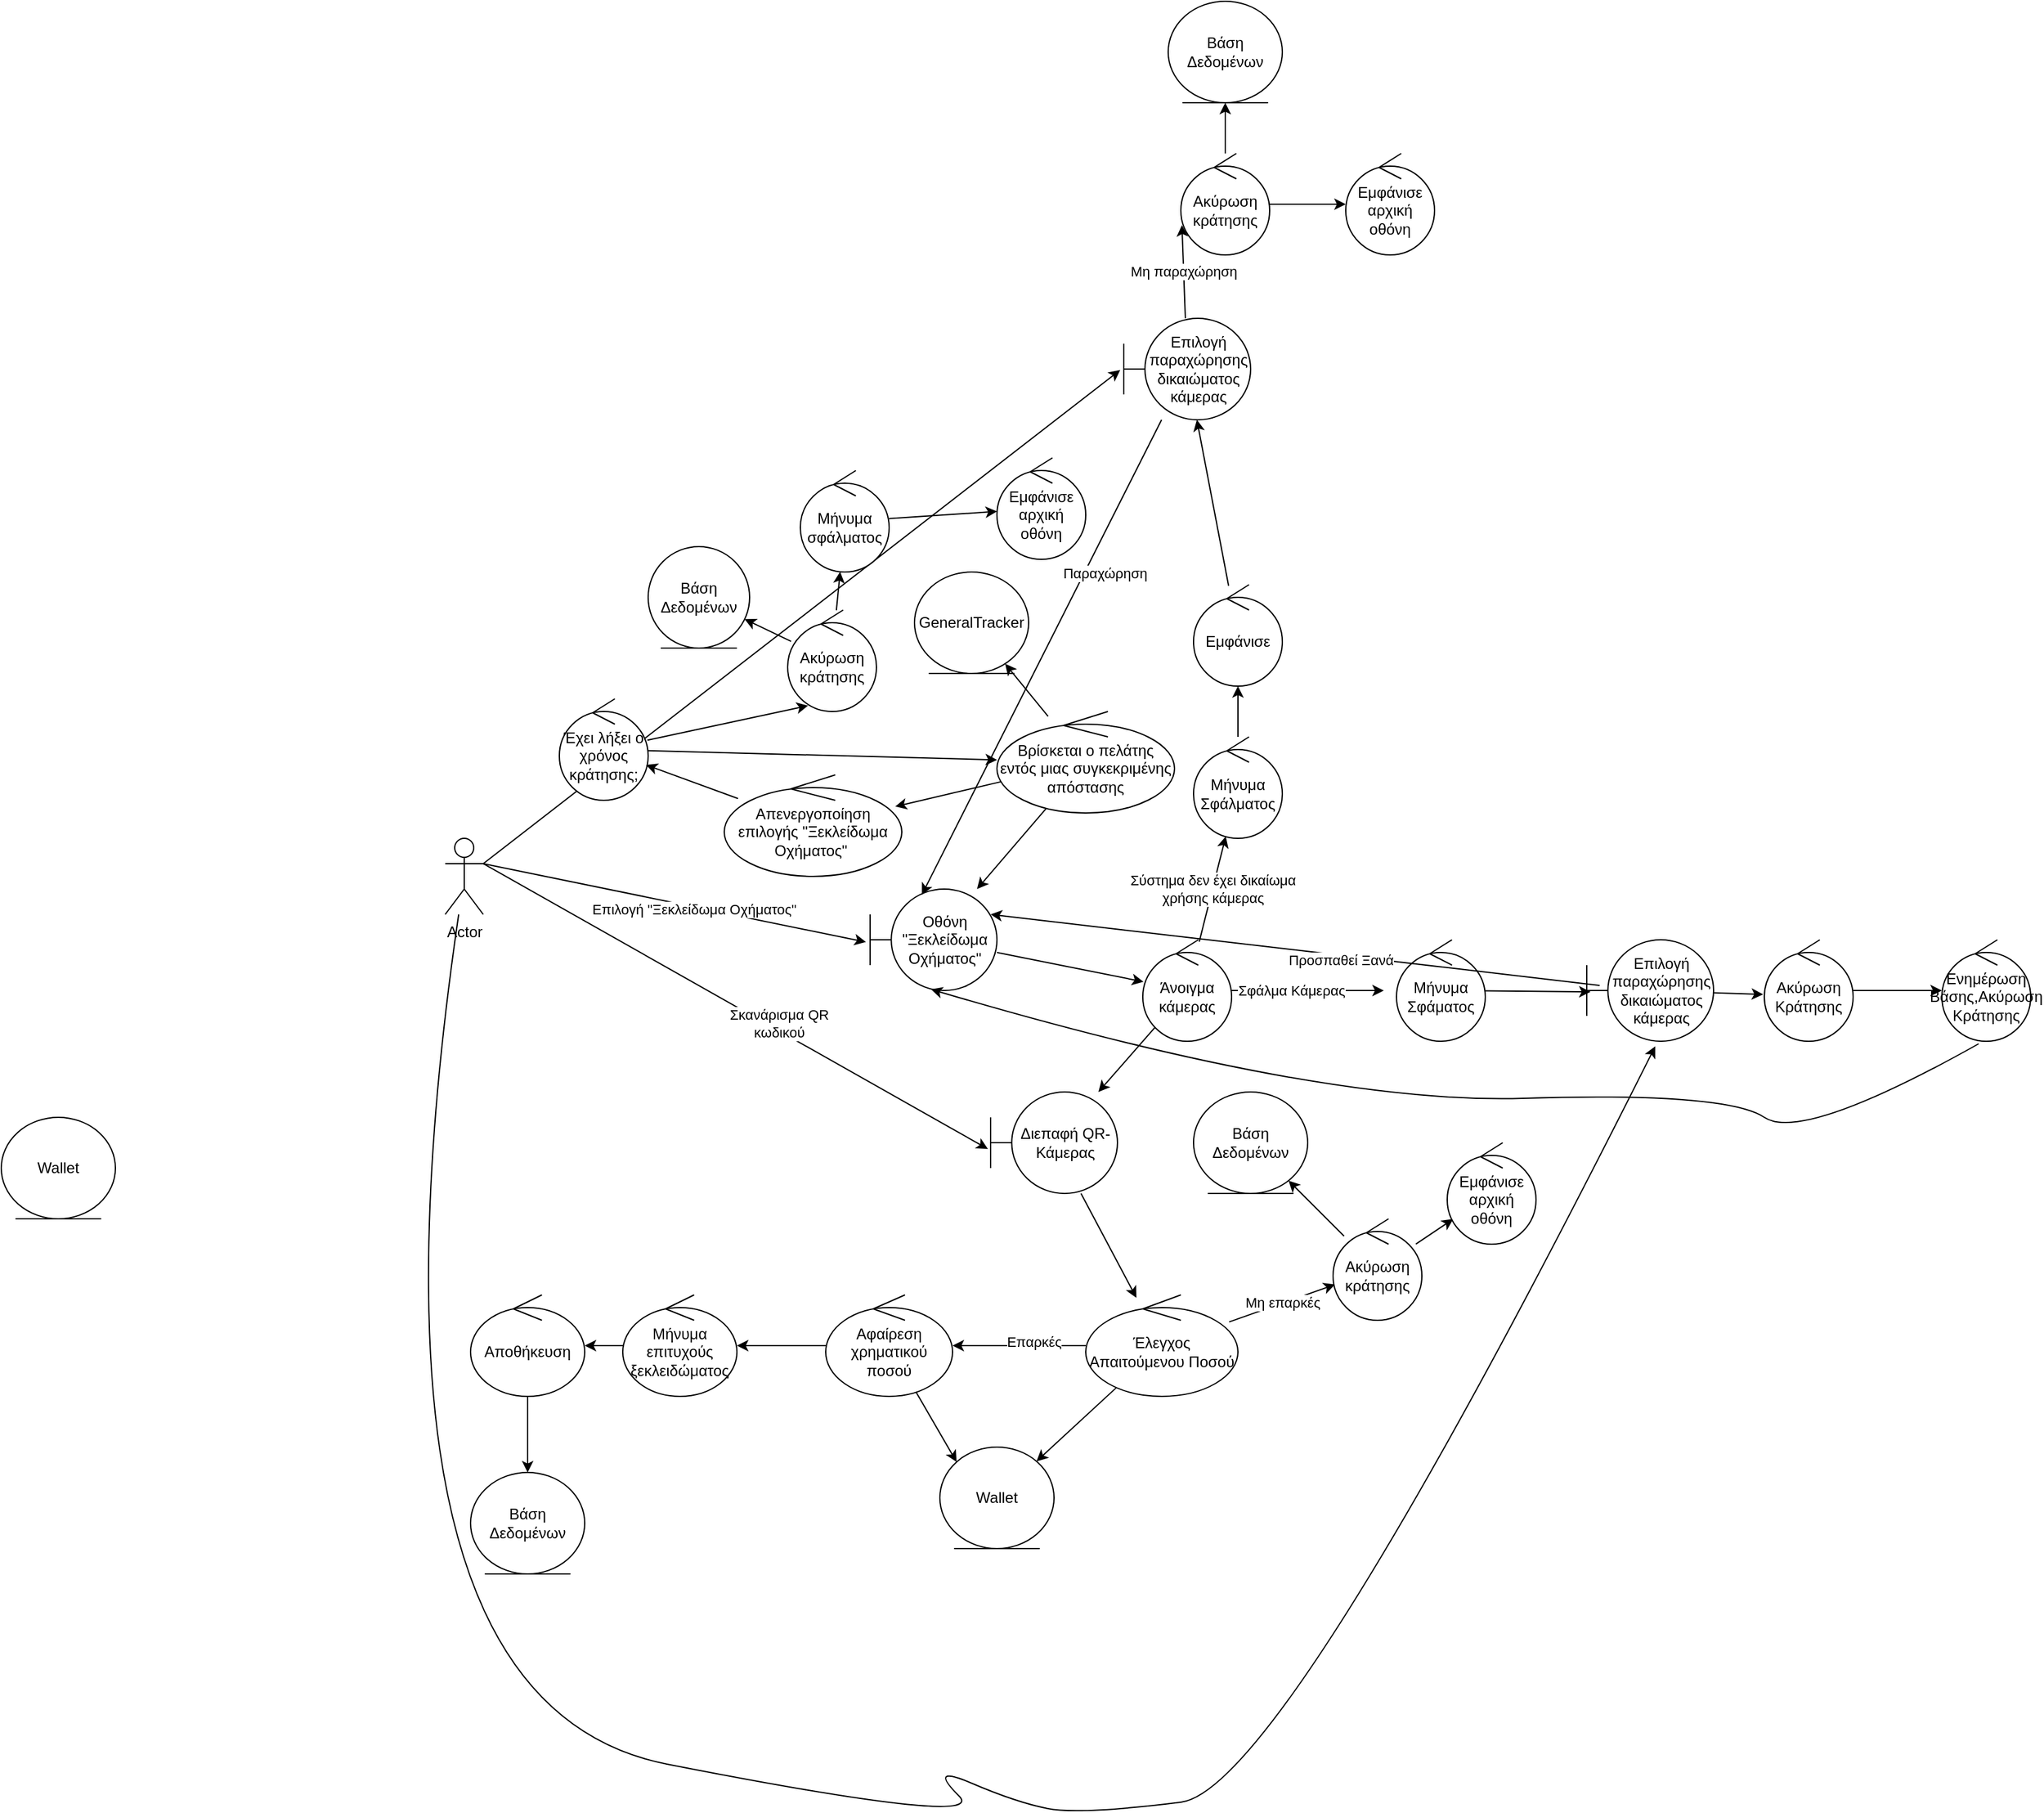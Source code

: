 <mxfile>
    <diagram id="kkWpz3CDeRfXQrRLxnoT" name="Page-1">
        <mxGraphModel dx="2839" dy="2731" grid="1" gridSize="10" guides="1" tooltips="1" connect="1" arrows="1" fold="1" page="1" pageScale="1" pageWidth="850" pageHeight="1100" math="0" shadow="0">
            <root>
                <mxCell id="0"/>
                <mxCell id="1" parent="0"/>
                <mxCell id="22" style="edgeStyle=none;html=1;exitX=1;exitY=0.333;exitDx=0;exitDy=0;exitPerimeter=0;entryX=-0.033;entryY=0.522;entryDx=0;entryDy=0;entryPerimeter=0;" edge="1" parent="1" source="2" target="20">
                    <mxGeometry relative="1" as="geometry"/>
                </mxCell>
                <mxCell id="23" value="Επιλογή &quot;Ξεκλείδωμα Οχήματος&quot;" style="edgeLabel;html=1;align=center;verticalAlign=middle;resizable=0;points=[];" vertex="1" connectable="0" parent="22">
                    <mxGeometry x="0.099" y="-1" relative="1" as="geometry">
                        <mxPoint y="1" as="offset"/>
                    </mxGeometry>
                </mxCell>
                <mxCell id="33" style="edgeStyle=none;html=1;exitX=1;exitY=0.333;exitDx=0;exitDy=0;exitPerimeter=0;entryX=-0.021;entryY=0.562;entryDx=0;entryDy=0;entryPerimeter=0;" edge="1" parent="1" source="2" target="32">
                    <mxGeometry relative="1" as="geometry"/>
                </mxCell>
                <mxCell id="34" value="Σκανάρισμα QR&lt;br&gt;κωδικού" style="edgeLabel;html=1;align=center;verticalAlign=middle;resizable=0;points=[];" vertex="1" connectable="0" parent="33">
                    <mxGeometry x="0.16" y="5" relative="1" as="geometry">
                        <mxPoint as="offset"/>
                    </mxGeometry>
                </mxCell>
                <mxCell id="77" style="edgeStyle=none;html=1;exitX=1;exitY=0.333;exitDx=0;exitDy=0;exitPerimeter=0;entryX=-0.028;entryY=0.509;entryDx=0;entryDy=0;entryPerimeter=0;" edge="1" parent="1" source="2" target="71">
                    <mxGeometry relative="1" as="geometry"/>
                </mxCell>
                <mxCell id="2" value="Actor" style="shape=umlActor;verticalLabelPosition=bottom;verticalAlign=top;html=1;" parent="1" vertex="1">
                    <mxGeometry x="90" y="520" width="30" height="60" as="geometry"/>
                </mxCell>
                <mxCell id="15" style="edgeStyle=none;html=1;" edge="1" parent="1" source="3" target="14">
                    <mxGeometry relative="1" as="geometry"/>
                </mxCell>
                <mxCell id="55" style="edgeStyle=none;html=1;entryX=0.23;entryY=0.942;entryDx=0;entryDy=0;entryPerimeter=0;" edge="1" parent="1" source="3" target="52">
                    <mxGeometry relative="1" as="geometry"/>
                </mxCell>
                <mxCell id="3" value="Έχει λήξει ο χρόνος κράτησης;" style="ellipse;shape=umlControl;whiteSpace=wrap;html=1;" vertex="1" parent="1">
                    <mxGeometry x="180" y="410" width="70" height="80" as="geometry"/>
                </mxCell>
                <mxCell id="19" value="" style="edgeStyle=none;html=1;" edge="1" parent="1" source="14" target="18">
                    <mxGeometry relative="1" as="geometry"/>
                </mxCell>
                <mxCell id="21" value="" style="edgeStyle=none;html=1;" edge="1" parent="1" source="14" target="20">
                    <mxGeometry relative="1" as="geometry"/>
                </mxCell>
                <mxCell id="63" value="" style="edgeStyle=none;html=1;" edge="1" parent="1" source="14" target="62">
                    <mxGeometry relative="1" as="geometry"/>
                </mxCell>
                <mxCell id="14" value="Βρίσκεται ο πελάτης εντός μιας συγκεκριμένης απόστασης" style="ellipse;shape=umlControl;whiteSpace=wrap;html=1;" vertex="1" parent="1">
                    <mxGeometry x="525" y="420" width="140" height="80" as="geometry"/>
                </mxCell>
                <mxCell id="18" value="GeneralTracker" style="ellipse;shape=umlEntity;whiteSpace=wrap;html=1;" vertex="1" parent="1">
                    <mxGeometry x="460" y="310" width="90" height="80" as="geometry"/>
                </mxCell>
                <mxCell id="25" value="" style="edgeStyle=none;html=1;" edge="1" parent="1" source="20" target="24">
                    <mxGeometry relative="1" as="geometry"/>
                </mxCell>
                <mxCell id="20" value="Οθόνη &quot;Ξεκλείδωμα Οχήματος&quot;" style="shape=umlBoundary;whiteSpace=wrap;html=1;" vertex="1" parent="1">
                    <mxGeometry x="425" y="560" width="100" height="80" as="geometry"/>
                </mxCell>
                <mxCell id="30" style="edgeStyle=none;html=1;" edge="1" parent="1" source="24" target="32">
                    <mxGeometry relative="1" as="geometry">
                        <mxPoint x="675" y="790" as="targetPoint"/>
                    </mxGeometry>
                </mxCell>
                <mxCell id="66" value="Σύστημα δεν έχει δικαίωμα&lt;br&gt;χρήσης κάμερας" style="edgeStyle=none;html=1;" edge="1" parent="1" source="24" target="65">
                    <mxGeometry relative="1" as="geometry"/>
                </mxCell>
                <mxCell id="67" style="edgeStyle=none;html=1;" edge="1" parent="1" source="24">
                    <mxGeometry relative="1" as="geometry">
                        <mxPoint x="830" y="640" as="targetPoint"/>
                    </mxGeometry>
                </mxCell>
                <mxCell id="70" value="Σφάλμα Κάμερας" style="edgeLabel;html=1;align=center;verticalAlign=middle;resizable=0;points=[];" connectable="0" vertex="1" parent="67">
                    <mxGeometry x="-0.3" y="-1" relative="1" as="geometry">
                        <mxPoint x="5" y="-1" as="offset"/>
                    </mxGeometry>
                </mxCell>
                <mxCell id="24" value="Άνοιγμα κάμερας" style="ellipse;shape=umlControl;whiteSpace=wrap;html=1;" vertex="1" parent="1">
                    <mxGeometry x="640" y="600" width="70" height="80" as="geometry"/>
                </mxCell>
                <mxCell id="36" value="" style="edgeStyle=none;html=1;" edge="1" parent="1" source="32" target="35">
                    <mxGeometry relative="1" as="geometry"/>
                </mxCell>
                <mxCell id="32" value="Διεπαφή QR-Κάμερας" style="shape=umlBoundary;whiteSpace=wrap;html=1;" vertex="1" parent="1">
                    <mxGeometry x="520" y="720" width="100" height="80" as="geometry"/>
                </mxCell>
                <mxCell id="38" value="" style="edgeStyle=none;html=1;" edge="1" parent="1" source="35" target="37">
                    <mxGeometry relative="1" as="geometry"/>
                </mxCell>
                <mxCell id="106" value="Επαρκές" style="edgeLabel;html=1;align=center;verticalAlign=middle;resizable=0;points=[];" vertex="1" connectable="0" parent="38">
                    <mxGeometry x="-0.217" y="-3" relative="1" as="geometry">
                        <mxPoint as="offset"/>
                    </mxGeometry>
                </mxCell>
                <mxCell id="41" style="edgeStyle=none;html=1;" edge="1" parent="1" source="35" target="40">
                    <mxGeometry relative="1" as="geometry"/>
                </mxCell>
                <mxCell id="110" value="Μη επαρκές" style="edgeStyle=none;html=1;" edge="1" parent="1" source="35" target="109">
                    <mxGeometry relative="1" as="geometry"/>
                </mxCell>
                <mxCell id="35" value="Έλεγχος Απαιτούμενου Ποσού" style="ellipse;shape=umlControl;whiteSpace=wrap;html=1;" vertex="1" parent="1">
                    <mxGeometry x="595" y="880" width="120" height="80" as="geometry"/>
                </mxCell>
                <mxCell id="42" style="edgeStyle=none;html=1;entryX=0;entryY=0;entryDx=0;entryDy=0;" edge="1" parent="1" source="37" target="40">
                    <mxGeometry relative="1" as="geometry"/>
                </mxCell>
                <mxCell id="46" value="" style="edgeStyle=none;html=1;" edge="1" parent="1" source="37" target="45">
                    <mxGeometry relative="1" as="geometry"/>
                </mxCell>
                <mxCell id="37" value="Αφαίρεση χρηματικού ποσού" style="ellipse;shape=umlControl;whiteSpace=wrap;html=1;" vertex="1" parent="1">
                    <mxGeometry x="390" y="880" width="100" height="80" as="geometry"/>
                </mxCell>
                <mxCell id="40" value="Wallet" style="ellipse;shape=umlEntity;whiteSpace=wrap;html=1;" vertex="1" parent="1">
                    <mxGeometry x="480" y="1000" width="90" height="80" as="geometry"/>
                </mxCell>
                <mxCell id="50" value="" style="edgeStyle=none;html=1;" edge="1" parent="1" source="45" target="47">
                    <mxGeometry relative="1" as="geometry"/>
                </mxCell>
                <mxCell id="45" value="Μήνυμα επιτυχούς ξεκλειδώματος" style="ellipse;shape=umlControl;whiteSpace=wrap;html=1;" vertex="1" parent="1">
                    <mxGeometry x="230" y="880" width="90" height="80" as="geometry"/>
                </mxCell>
                <mxCell id="51" value="" style="edgeStyle=none;html=1;" edge="1" parent="1" source="47" target="49">
                    <mxGeometry relative="1" as="geometry"/>
                </mxCell>
                <mxCell id="47" value="Αποθήκευση" style="ellipse;shape=umlControl;whiteSpace=wrap;html=1;" vertex="1" parent="1">
                    <mxGeometry x="110" y="880" width="90" height="80" as="geometry"/>
                </mxCell>
                <mxCell id="48" value="Wallet" style="ellipse;shape=umlEntity;whiteSpace=wrap;html=1;" vertex="1" parent="1">
                    <mxGeometry x="-260" y="740" width="90" height="80" as="geometry"/>
                </mxCell>
                <mxCell id="49" value="Βάση Δεδομένων" style="ellipse;shape=umlEntity;whiteSpace=wrap;html=1;" vertex="1" parent="1">
                    <mxGeometry x="110" y="1020" width="90" height="80" as="geometry"/>
                </mxCell>
                <mxCell id="56" value="" style="edgeStyle=none;html=1;" edge="1" parent="1" source="52" target="54">
                    <mxGeometry relative="1" as="geometry"/>
                </mxCell>
                <mxCell id="58" value="" style="edgeStyle=none;html=1;" edge="1" parent="1" source="52" target="57">
                    <mxGeometry relative="1" as="geometry"/>
                </mxCell>
                <mxCell id="52" value="Ακύρωση κράτησης" style="ellipse;shape=umlControl;whiteSpace=wrap;html=1;" vertex="1" parent="1">
                    <mxGeometry x="360" y="340" width="70" height="80" as="geometry"/>
                </mxCell>
                <mxCell id="54" value="Βάση Δεδομένων" style="ellipse;shape=umlEntity;whiteSpace=wrap;html=1;" vertex="1" parent="1">
                    <mxGeometry x="250" y="290" width="80" height="80" as="geometry"/>
                </mxCell>
                <mxCell id="60" value="" style="edgeStyle=none;html=1;" edge="1" parent="1" source="57" target="59">
                    <mxGeometry relative="1" as="geometry"/>
                </mxCell>
                <mxCell id="57" value="Μήνυμα σφάλματος" style="ellipse;shape=umlControl;whiteSpace=wrap;html=1;" vertex="1" parent="1">
                    <mxGeometry x="370" y="230" width="70" height="80" as="geometry"/>
                </mxCell>
                <mxCell id="59" value="Εμφάνισε αρχική οθόνη" style="ellipse;shape=umlControl;whiteSpace=wrap;html=1;" vertex="1" parent="1">
                    <mxGeometry x="525" y="220" width="70" height="80" as="geometry"/>
                </mxCell>
                <mxCell id="64" style="edgeStyle=none;html=1;" edge="1" parent="1" source="62" target="3">
                    <mxGeometry relative="1" as="geometry"/>
                </mxCell>
                <mxCell id="62" value="Απενεργοποίηση&lt;br&gt;επιλογής &quot;Ξεκλείδωμα Οχήματος&quot;&amp;nbsp;" style="ellipse;shape=umlControl;whiteSpace=wrap;html=1;" vertex="1" parent="1">
                    <mxGeometry x="310" y="470" width="140" height="80" as="geometry"/>
                </mxCell>
                <mxCell id="69" value="" style="edgeStyle=none;html=1;" edge="1" parent="1" source="65" target="68">
                    <mxGeometry relative="1" as="geometry"/>
                </mxCell>
                <mxCell id="65" value="Μήνυμα Σφάλματος" style="ellipse;shape=umlControl;whiteSpace=wrap;html=1;" vertex="1" parent="1">
                    <mxGeometry x="680" y="440" width="70" height="80" as="geometry"/>
                </mxCell>
                <mxCell id="73" value="" style="edgeStyle=none;html=1;" edge="1" parent="1" source="68" target="71">
                    <mxGeometry relative="1" as="geometry"/>
                </mxCell>
                <mxCell id="68" value="Εμφάνισε" style="ellipse;shape=umlControl;whiteSpace=wrap;html=1;" vertex="1" parent="1">
                    <mxGeometry x="680" y="320" width="70" height="80" as="geometry"/>
                </mxCell>
                <mxCell id="78" value="" style="edgeStyle=none;html=1;entryX=0.408;entryY=0.056;entryDx=0;entryDy=0;entryPerimeter=0;" edge="1" parent="1" source="71" target="20">
                    <mxGeometry relative="1" as="geometry">
                        <mxPoint x="360" y="-10" as="targetPoint"/>
                    </mxGeometry>
                </mxCell>
                <mxCell id="82" value="Παραχώρηση" style="edgeLabel;html=1;align=center;verticalAlign=middle;resizable=0;points=[];" vertex="1" connectable="0" parent="78">
                    <mxGeometry x="-0.356" relative="1" as="geometry">
                        <mxPoint x="16" as="offset"/>
                    </mxGeometry>
                </mxCell>
                <mxCell id="85" value="Μη παραχώρηση" style="edgeStyle=none;html=1;entryX=0.012;entryY=0.706;entryDx=0;entryDy=0;entryPerimeter=0;" edge="1" parent="1" source="71" target="84">
                    <mxGeometry relative="1" as="geometry"/>
                </mxCell>
                <mxCell id="71" value="Επιλογή παραχώρησης δικαιώματος κάμερας" style="shape=umlBoundary;whiteSpace=wrap;html=1;" vertex="1" parent="1">
                    <mxGeometry x="625" y="110" width="100" height="80" as="geometry"/>
                </mxCell>
                <mxCell id="80" style="edgeStyle=none;html=1;entryX=0.03;entryY=0.513;entryDx=0;entryDy=0;entryPerimeter=0;" edge="1" parent="1" source="72" target="92">
                    <mxGeometry relative="1" as="geometry">
                        <mxPoint x="1000.98" y="644" as="targetPoint"/>
                    </mxGeometry>
                </mxCell>
                <mxCell id="72" value="Μήνυμα Σφάματος" style="ellipse;shape=umlControl;whiteSpace=wrap;html=1;" vertex="1" parent="1">
                    <mxGeometry x="840" y="600" width="70" height="80" as="geometry"/>
                </mxCell>
                <mxCell id="83" style="edgeStyle=none;html=1;entryX=0.95;entryY=0.25;entryDx=0;entryDy=0;entryPerimeter=0;" edge="1" parent="1" target="20">
                    <mxGeometry relative="1" as="geometry">
                        <mxPoint x="704" y="730" as="targetPoint"/>
                        <mxPoint x="1000.18" y="635.943" as="sourcePoint"/>
                    </mxGeometry>
                </mxCell>
                <mxCell id="87" value="Προσπαθεί Ξανά" style="edgeLabel;html=1;align=center;verticalAlign=middle;resizable=0;points=[];" connectable="0" vertex="1" parent="83">
                    <mxGeometry x="-0.149" y="4" relative="1" as="geometry">
                        <mxPoint as="offset"/>
                    </mxGeometry>
                </mxCell>
                <mxCell id="86" style="edgeStyle=none;html=1;entryX=-0.014;entryY=0.538;entryDx=0;entryDy=0;entryPerimeter=0;" edge="1" parent="1" target="81">
                    <mxGeometry relative="1" as="geometry">
                        <mxPoint x="1069.986" y="641.117" as="sourcePoint"/>
                    </mxGeometry>
                </mxCell>
                <mxCell id="105" style="edgeStyle=none;html=1;" edge="1" parent="1" source="81" target="104">
                    <mxGeometry relative="1" as="geometry"/>
                </mxCell>
                <mxCell id="81" value="Ακύρωση Κράτησης" style="ellipse;shape=umlControl;whiteSpace=wrap;html=1;" vertex="1" parent="1">
                    <mxGeometry x="1130" y="600" width="70" height="80" as="geometry"/>
                </mxCell>
                <mxCell id="100" value="" style="edgeStyle=none;html=1;" edge="1" parent="1" source="84" target="97">
                    <mxGeometry relative="1" as="geometry"/>
                </mxCell>
                <mxCell id="102" value="" style="edgeStyle=none;html=1;" edge="1" parent="1" source="84" target="101">
                    <mxGeometry relative="1" as="geometry"/>
                </mxCell>
                <mxCell id="84" value="Ακύρωση κράτησης" style="ellipse;shape=umlControl;whiteSpace=wrap;html=1;" vertex="1" parent="1">
                    <mxGeometry x="670" y="-20" width="70" height="80" as="geometry"/>
                </mxCell>
                <mxCell id="92" value="Επιλογή παραχώρησης δικαιώματος κάμερας" style="shape=umlBoundary;whiteSpace=wrap;html=1;" vertex="1" parent="1">
                    <mxGeometry x="990" y="600" width="100" height="80" as="geometry"/>
                </mxCell>
                <mxCell id="97" value="Βάση Δεδομένων" style="ellipse;shape=umlEntity;whiteSpace=wrap;html=1;" vertex="1" parent="1">
                    <mxGeometry x="660" y="-140" width="90" height="80" as="geometry"/>
                </mxCell>
                <mxCell id="101" value="Εμφάνισε αρχική οθόνη" style="ellipse;shape=umlControl;whiteSpace=wrap;html=1;" vertex="1" parent="1">
                    <mxGeometry x="800" y="-20" width="70" height="80" as="geometry"/>
                </mxCell>
                <mxCell id="103" value="" style="curved=1;endArrow=classic;html=1;entryX=0.54;entryY=1.05;entryDx=0;entryDy=0;entryPerimeter=0;" edge="1" parent="1" source="2" target="92">
                    <mxGeometry width="50" height="50" relative="1" as="geometry">
                        <mxPoint x="20" y="1160" as="sourcePoint"/>
                        <mxPoint x="870" y="750" as="targetPoint"/>
                        <Array as="points">
                            <mxPoint x="10" y="1200"/>
                            <mxPoint x="520" y="1300"/>
                            <mxPoint x="470" y="1250"/>
                            <mxPoint x="540" y="1280"/>
                            <mxPoint x="590" y="1290"/>
                            <mxPoint x="750" y="1270"/>
                        </Array>
                    </mxGeometry>
                </mxCell>
                <mxCell id="104" value="Ενημέρωση Βάσης,Ακύρωση&lt;br&gt;Κράτησης" style="ellipse;shape=umlControl;whiteSpace=wrap;html=1;" vertex="1" parent="1">
                    <mxGeometry x="1270" y="600" width="70" height="80" as="geometry"/>
                </mxCell>
                <mxCell id="108" value="" style="curved=1;endArrow=classic;html=1;exitX=0.414;exitY=1.025;exitDx=0;exitDy=0;exitPerimeter=0;entryX=0.48;entryY=0.988;entryDx=0;entryDy=0;entryPerimeter=0;" edge="1" parent="1" source="104" target="20">
                    <mxGeometry width="50" height="50" relative="1" as="geometry">
                        <mxPoint x="1110" y="760" as="sourcePoint"/>
                        <mxPoint x="698" y="740" as="targetPoint"/>
                        <Array as="points">
                            <mxPoint x="1160" y="760"/>
                            <mxPoint x="1100" y="720"/>
                            <mxPoint x="780" y="730"/>
                        </Array>
                    </mxGeometry>
                </mxCell>
                <mxCell id="113" value="" style="edgeStyle=none;html=1;" edge="1" parent="1" source="109" target="111">
                    <mxGeometry relative="1" as="geometry"/>
                </mxCell>
                <mxCell id="115" value="" style="edgeStyle=none;html=1;" edge="1" parent="1" source="109" target="114">
                    <mxGeometry relative="1" as="geometry"/>
                </mxCell>
                <mxCell id="109" value="Ακύρωση κράτησης" style="ellipse;shape=umlControl;whiteSpace=wrap;html=1;" vertex="1" parent="1">
                    <mxGeometry x="790" y="820" width="70" height="80" as="geometry"/>
                </mxCell>
                <mxCell id="111" value="Βάση Δεδομένων" style="ellipse;shape=umlEntity;whiteSpace=wrap;html=1;" vertex="1" parent="1">
                    <mxGeometry x="680" y="720" width="90" height="80" as="geometry"/>
                </mxCell>
                <mxCell id="114" value="Εμφάνισε αρχική οθόνη" style="ellipse;shape=umlControl;whiteSpace=wrap;html=1;" vertex="1" parent="1">
                    <mxGeometry x="880" y="760" width="70" height="80" as="geometry"/>
                </mxCell>
            </root>
        </mxGraphModel>
    </diagram>
</mxfile>